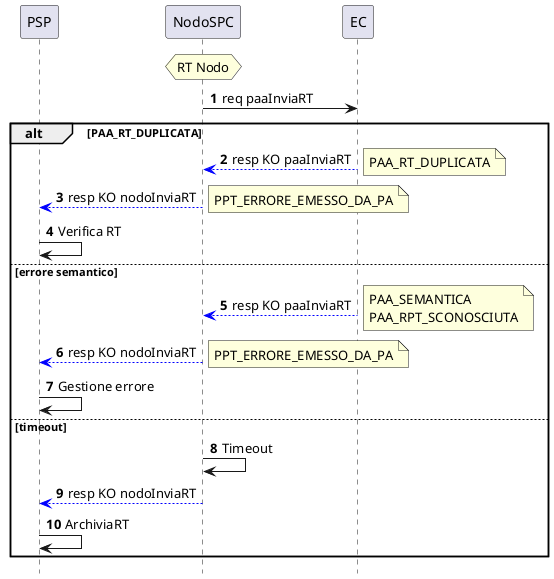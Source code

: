 @startuml
hide footbox
autonumber 


participant PSP
participant NodoSPC
participant EC

hnote over NodoSPC : RT Nodo

NodoSPC -> EC : req paaInviaRT


alt PAA_RT_DUPLICATA
EC -[#blue]-> NodoSPC : resp KO paaInviaRT
note right : PAA_RT_DUPLICATA
NodoSPC -[#blue]-> PSP : resp KO nodoInviaRT
note right : PPT_ERRORE_EMESSO_DA_PA
PSP -> PSP : Verifica RT

else errore semantico
EC -[#blue]-> NodoSPC : resp KO paaInviaRT
note right : PAA_SEMANTICA\nPAA_RPT_SCONOSCIUTA
NodoSPC -[#blue]-> PSP : resp KO nodoInviaRT
note right  : PPT_ERRORE_EMESSO_DA_PA
PSP -> PSP : Gestione errore
else timeout
NodoSPC -> NodoSPC : Timeout
NodoSPC -[#blue]-> PSP : resp KO nodoInviaRT
PSP -> PSP : ArchiviaRT
end
